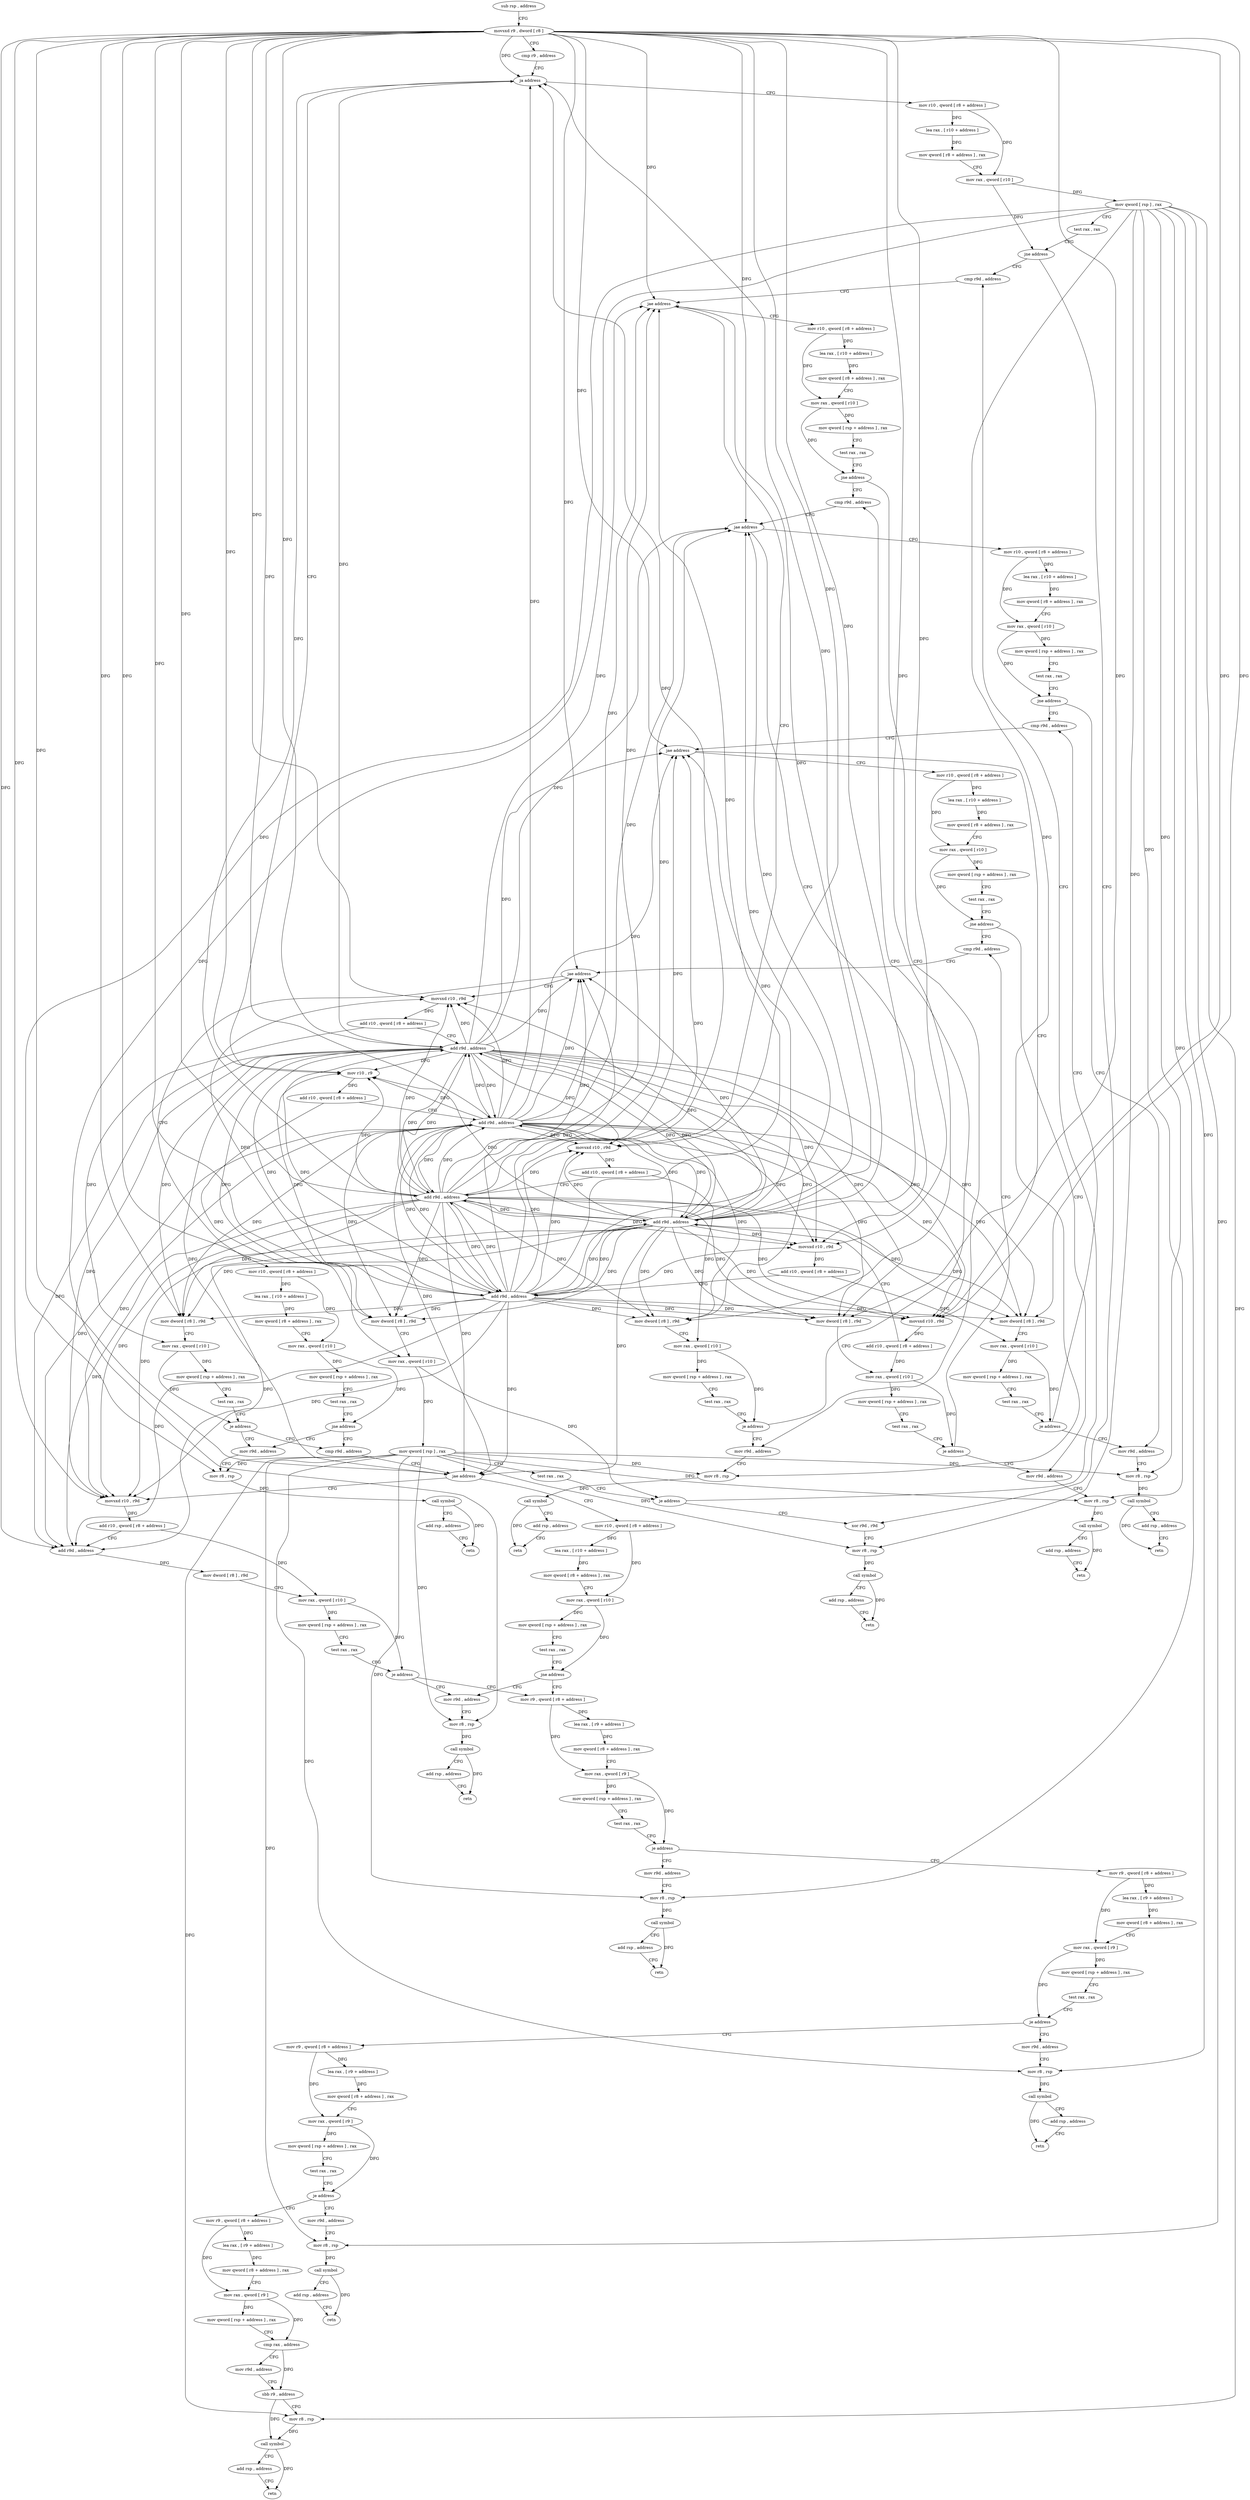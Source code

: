 digraph "func" {
"4406880" [label = "sub rsp , address" ]
"4406884" [label = "movsxd r9 , dword [ r8 ]" ]
"4406887" [label = "cmp r9 , address" ]
"4406891" [label = "ja address" ]
"4407266" [label = "mov r10 , qword [ r8 + address ]" ]
"4406897" [label = "mov r10 , r9" ]
"4407270" [label = "lea rax , [ r10 + address ]" ]
"4407274" [label = "mov qword [ r8 + address ] , rax" ]
"4407278" [label = "mov rax , qword [ r10 ]" ]
"4407281" [label = "mov qword [ rsp ] , rax" ]
"4407285" [label = "test rax , rax" ]
"4407288" [label = "jne address" ]
"4406927" [label = "cmp r9d , address" ]
"4407294" [label = "xor r9d , r9d" ]
"4406900" [label = "add r10 , qword [ r8 + address ]" ]
"4406904" [label = "add r9d , address" ]
"4406908" [label = "mov dword [ r8 ] , r9d" ]
"4406911" [label = "mov rax , qword [ r10 ]" ]
"4406914" [label = "mov qword [ rsp ] , rax" ]
"4406918" [label = "test rax , rax" ]
"4406921" [label = "je address" ]
"4406931" [label = "jae address" ]
"4407310" [label = "mov r10 , qword [ r8 + address ]" ]
"4406937" [label = "movsxd r10 , r9d" ]
"4407297" [label = "mov r8 , rsp" ]
"4407300" [label = "call symbol" ]
"4407305" [label = "add rsp , address" ]
"4407309" [label = "retn" ]
"4407314" [label = "lea rax , [ r10 + address ]" ]
"4407318" [label = "mov qword [ r8 + address ] , rax" ]
"4407322" [label = "mov rax , qword [ r10 ]" ]
"4407325" [label = "mov qword [ rsp + address ] , rax" ]
"4407330" [label = "test rax , rax" ]
"4407333" [label = "jne address" ]
"4406968" [label = "cmp r9d , address" ]
"4407339" [label = "mov r9d , address" ]
"4406940" [label = "add r10 , qword [ r8 + address ]" ]
"4406944" [label = "add r9d , address" ]
"4406948" [label = "mov dword [ r8 ] , r9d" ]
"4406951" [label = "mov rax , qword [ r10 ]" ]
"4406954" [label = "mov qword [ rsp + address ] , rax" ]
"4406959" [label = "test rax , rax" ]
"4406962" [label = "je address" ]
"4406972" [label = "jae address" ]
"4407358" [label = "mov r10 , qword [ r8 + address ]" ]
"4406978" [label = "movsxd r10 , r9d" ]
"4407345" [label = "mov r8 , rsp" ]
"4407348" [label = "call symbol" ]
"4407353" [label = "add rsp , address" ]
"4407357" [label = "retn" ]
"4407362" [label = "lea rax , [ r10 + address ]" ]
"4407366" [label = "mov qword [ r8 + address ] , rax" ]
"4407370" [label = "mov rax , qword [ r10 ]" ]
"4407373" [label = "mov qword [ rsp + address ] , rax" ]
"4407378" [label = "test rax , rax" ]
"4407381" [label = "jne address" ]
"4407009" [label = "cmp r9d , address" ]
"4407387" [label = "mov r9d , address" ]
"4406981" [label = "add r10 , qword [ r8 + address ]" ]
"4406985" [label = "add r9d , address" ]
"4406989" [label = "mov dword [ r8 ] , r9d" ]
"4406992" [label = "mov rax , qword [ r10 ]" ]
"4406995" [label = "mov qword [ rsp + address ] , rax" ]
"4407000" [label = "test rax , rax" ]
"4407003" [label = "je address" ]
"4407013" [label = "jae address" ]
"4407406" [label = "mov r10 , qword [ r8 + address ]" ]
"4407019" [label = "movsxd r10 , r9d" ]
"4407393" [label = "mov r8 , rsp" ]
"4407396" [label = "call symbol" ]
"4407401" [label = "add rsp , address" ]
"4407405" [label = "retn" ]
"4407410" [label = "lea rax , [ r10 + address ]" ]
"4407414" [label = "mov qword [ r8 + address ] , rax" ]
"4407418" [label = "mov rax , qword [ r10 ]" ]
"4407421" [label = "mov qword [ rsp + address ] , rax" ]
"4407426" [label = "test rax , rax" ]
"4407429" [label = "jne address" ]
"4407050" [label = "cmp r9d , address" ]
"4407435" [label = "mov r9d , address" ]
"4407022" [label = "add r10 , qword [ r8 + address ]" ]
"4407026" [label = "add r9d , address" ]
"4407030" [label = "mov dword [ r8 ] , r9d" ]
"4407033" [label = "mov rax , qword [ r10 ]" ]
"4407036" [label = "mov qword [ rsp + address ] , rax" ]
"4407041" [label = "test rax , rax" ]
"4407044" [label = "je address" ]
"4407054" [label = "jae address" ]
"4407454" [label = "mov r10 , qword [ r8 + address ]" ]
"4407060" [label = "movsxd r10 , r9d" ]
"4407441" [label = "mov r8 , rsp" ]
"4407444" [label = "call symbol" ]
"4407449" [label = "add rsp , address" ]
"4407453" [label = "retn" ]
"4407458" [label = "lea rax , [ r10 + address ]" ]
"4407462" [label = "mov qword [ r8 + address ] , rax" ]
"4407466" [label = "mov rax , qword [ r10 ]" ]
"4407469" [label = "mov qword [ rsp + address ] , rax" ]
"4407474" [label = "test rax , rax" ]
"4407477" [label = "jne address" ]
"4407091" [label = "cmp r9d , address" ]
"4407483" [label = "mov r9d , address" ]
"4407063" [label = "add r10 , qword [ r8 + address ]" ]
"4407067" [label = "add r9d , address" ]
"4407071" [label = "mov dword [ r8 ] , r9d" ]
"4407074" [label = "mov rax , qword [ r10 ]" ]
"4407077" [label = "mov qword [ rsp + address ] , rax" ]
"4407082" [label = "test rax , rax" ]
"4407085" [label = "je address" ]
"4407095" [label = "jae address" ]
"4407502" [label = "mov r10 , qword [ r8 + address ]" ]
"4407101" [label = "movsxd r10 , r9d" ]
"4407489" [label = "mov r8 , rsp" ]
"4407492" [label = "call symbol" ]
"4407497" [label = "add rsp , address" ]
"4407501" [label = "retn" ]
"4407506" [label = "lea rax , [ r10 + address ]" ]
"4407510" [label = "mov qword [ r8 + address ] , rax" ]
"4407514" [label = "mov rax , qword [ r10 ]" ]
"4407517" [label = "mov qword [ rsp + address ] , rax" ]
"4407522" [label = "test rax , rax" ]
"4407525" [label = "jne address" ]
"4407132" [label = "mov r9 , qword [ r8 + address ]" ]
"4407531" [label = "mov r9d , address" ]
"4407104" [label = "add r10 , qword [ r8 + address ]" ]
"4407108" [label = "add r9d , address" ]
"4407112" [label = "mov dword [ r8 ] , r9d" ]
"4407115" [label = "mov rax , qword [ r10 ]" ]
"4407118" [label = "mov qword [ rsp + address ] , rax" ]
"4407123" [label = "test rax , rax" ]
"4407126" [label = "je address" ]
"4407136" [label = "lea rax , [ r9 + address ]" ]
"4407140" [label = "mov qword [ r8 + address ] , rax" ]
"4407144" [label = "mov rax , qword [ r9 ]" ]
"4407147" [label = "mov qword [ rsp + address ] , rax" ]
"4407152" [label = "test rax , rax" ]
"4407155" [label = "je address" ]
"4407550" [label = "mov r9d , address" ]
"4407161" [label = "mov r9 , qword [ r8 + address ]" ]
"4407537" [label = "mov r8 , rsp" ]
"4407540" [label = "call symbol" ]
"4407545" [label = "add rsp , address" ]
"4407549" [label = "retn" ]
"4407556" [label = "mov r8 , rsp" ]
"4407559" [label = "call symbol" ]
"4407564" [label = "add rsp , address" ]
"4407568" [label = "retn" ]
"4407165" [label = "lea rax , [ r9 + address ]" ]
"4407169" [label = "mov qword [ r8 + address ] , rax" ]
"4407173" [label = "mov rax , qword [ r9 ]" ]
"4407176" [label = "mov qword [ rsp + address ] , rax" ]
"4407181" [label = "test rax , rax" ]
"4407184" [label = "je address" ]
"4407569" [label = "mov r9d , address" ]
"4407190" [label = "mov r9 , qword [ r8 + address ]" ]
"4407575" [label = "mov r8 , rsp" ]
"4407578" [label = "call symbol" ]
"4407583" [label = "add rsp , address" ]
"4407587" [label = "retn" ]
"4407194" [label = "lea rax , [ r9 + address ]" ]
"4407198" [label = "mov qword [ r8 + address ] , rax" ]
"4407202" [label = "mov rax , qword [ r9 ]" ]
"4407205" [label = "mov qword [ rsp + address ] , rax" ]
"4407210" [label = "test rax , rax" ]
"4407213" [label = "je address" ]
"4407588" [label = "mov r9d , address" ]
"4407219" [label = "mov r9 , qword [ r8 + address ]" ]
"4407594" [label = "mov r8 , rsp" ]
"4407597" [label = "call symbol" ]
"4407602" [label = "add rsp , address" ]
"4407606" [label = "retn" ]
"4407223" [label = "lea rax , [ r9 + address ]" ]
"4407227" [label = "mov qword [ r8 + address ] , rax" ]
"4407231" [label = "mov rax , qword [ r9 ]" ]
"4407234" [label = "mov qword [ rsp + address ] , rax" ]
"4407239" [label = "cmp rax , address" ]
"4407243" [label = "mov r9d , address" ]
"4407249" [label = "sbb r9 , address" ]
"4407253" [label = "mov r8 , rsp" ]
"4407256" [label = "call symbol" ]
"4407261" [label = "add rsp , address" ]
"4407265" [label = "retn" ]
"4406880" -> "4406884" [ label = "CFG" ]
"4406884" -> "4406887" [ label = "CFG" ]
"4406884" -> "4406891" [ label = "DFG" ]
"4406884" -> "4406897" [ label = "DFG" ]
"4406884" -> "4406904" [ label = "DFG" ]
"4406884" -> "4406908" [ label = "DFG" ]
"4406884" -> "4406931" [ label = "DFG" ]
"4406884" -> "4406937" [ label = "DFG" ]
"4406884" -> "4406944" [ label = "DFG" ]
"4406884" -> "4406948" [ label = "DFG" ]
"4406884" -> "4406972" [ label = "DFG" ]
"4406884" -> "4406978" [ label = "DFG" ]
"4406884" -> "4406985" [ label = "DFG" ]
"4406884" -> "4406989" [ label = "DFG" ]
"4406884" -> "4407013" [ label = "DFG" ]
"4406884" -> "4407019" [ label = "DFG" ]
"4406884" -> "4407026" [ label = "DFG" ]
"4406884" -> "4407030" [ label = "DFG" ]
"4406884" -> "4407054" [ label = "DFG" ]
"4406884" -> "4407060" [ label = "DFG" ]
"4406884" -> "4407067" [ label = "DFG" ]
"4406884" -> "4407071" [ label = "DFG" ]
"4406884" -> "4407095" [ label = "DFG" ]
"4406884" -> "4407101" [ label = "DFG" ]
"4406884" -> "4407108" [ label = "DFG" ]
"4406887" -> "4406891" [ label = "CFG" ]
"4406891" -> "4407266" [ label = "CFG" ]
"4406891" -> "4406897" [ label = "CFG" ]
"4407266" -> "4407270" [ label = "DFG" ]
"4407266" -> "4407278" [ label = "DFG" ]
"4406897" -> "4406900" [ label = "DFG" ]
"4407270" -> "4407274" [ label = "DFG" ]
"4407274" -> "4407278" [ label = "CFG" ]
"4407278" -> "4407281" [ label = "DFG" ]
"4407278" -> "4407288" [ label = "DFG" ]
"4407281" -> "4407285" [ label = "CFG" ]
"4407281" -> "4407297" [ label = "DFG" ]
"4407281" -> "4407345" [ label = "DFG" ]
"4407281" -> "4407393" [ label = "DFG" ]
"4407281" -> "4407441" [ label = "DFG" ]
"4407281" -> "4407489" [ label = "DFG" ]
"4407281" -> "4407537" [ label = "DFG" ]
"4407281" -> "4407556" [ label = "DFG" ]
"4407281" -> "4407575" [ label = "DFG" ]
"4407281" -> "4407594" [ label = "DFG" ]
"4407281" -> "4407253" [ label = "DFG" ]
"4407285" -> "4407288" [ label = "CFG" ]
"4407288" -> "4406927" [ label = "CFG" ]
"4407288" -> "4407294" [ label = "CFG" ]
"4406927" -> "4406931" [ label = "CFG" ]
"4407294" -> "4407297" [ label = "CFG" ]
"4406900" -> "4406904" [ label = "CFG" ]
"4406900" -> "4406911" [ label = "DFG" ]
"4406904" -> "4406908" [ label = "DFG" ]
"4406904" -> "4406891" [ label = "DFG" ]
"4406904" -> "4406897" [ label = "DFG" ]
"4406904" -> "4406931" [ label = "DFG" ]
"4406904" -> "4406937" [ label = "DFG" ]
"4406904" -> "4406944" [ label = "DFG" ]
"4406904" -> "4406948" [ label = "DFG" ]
"4406904" -> "4406972" [ label = "DFG" ]
"4406904" -> "4406978" [ label = "DFG" ]
"4406904" -> "4406985" [ label = "DFG" ]
"4406904" -> "4406989" [ label = "DFG" ]
"4406904" -> "4407013" [ label = "DFG" ]
"4406904" -> "4407019" [ label = "DFG" ]
"4406904" -> "4407026" [ label = "DFG" ]
"4406904" -> "4407030" [ label = "DFG" ]
"4406904" -> "4407054" [ label = "DFG" ]
"4406904" -> "4407060" [ label = "DFG" ]
"4406904" -> "4407067" [ label = "DFG" ]
"4406904" -> "4407071" [ label = "DFG" ]
"4406904" -> "4407095" [ label = "DFG" ]
"4406904" -> "4407101" [ label = "DFG" ]
"4406904" -> "4407108" [ label = "DFG" ]
"4406908" -> "4406911" [ label = "CFG" ]
"4406911" -> "4406914" [ label = "DFG" ]
"4406911" -> "4406921" [ label = "DFG" ]
"4406914" -> "4406918" [ label = "CFG" ]
"4406914" -> "4407297" [ label = "DFG" ]
"4406914" -> "4407345" [ label = "DFG" ]
"4406914" -> "4407393" [ label = "DFG" ]
"4406914" -> "4407441" [ label = "DFG" ]
"4406914" -> "4407489" [ label = "DFG" ]
"4406914" -> "4407537" [ label = "DFG" ]
"4406914" -> "4407556" [ label = "DFG" ]
"4406914" -> "4407575" [ label = "DFG" ]
"4406914" -> "4407594" [ label = "DFG" ]
"4406914" -> "4407253" [ label = "DFG" ]
"4406918" -> "4406921" [ label = "CFG" ]
"4406921" -> "4407294" [ label = "CFG" ]
"4406921" -> "4406927" [ label = "CFG" ]
"4406931" -> "4407310" [ label = "CFG" ]
"4406931" -> "4406937" [ label = "CFG" ]
"4407310" -> "4407314" [ label = "DFG" ]
"4407310" -> "4407322" [ label = "DFG" ]
"4406937" -> "4406940" [ label = "DFG" ]
"4407297" -> "4407300" [ label = "DFG" ]
"4407300" -> "4407305" [ label = "CFG" ]
"4407300" -> "4407309" [ label = "DFG" ]
"4407305" -> "4407309" [ label = "CFG" ]
"4407314" -> "4407318" [ label = "DFG" ]
"4407318" -> "4407322" [ label = "CFG" ]
"4407322" -> "4407325" [ label = "DFG" ]
"4407322" -> "4407333" [ label = "DFG" ]
"4407325" -> "4407330" [ label = "CFG" ]
"4407330" -> "4407333" [ label = "CFG" ]
"4407333" -> "4406968" [ label = "CFG" ]
"4407333" -> "4407339" [ label = "CFG" ]
"4406968" -> "4406972" [ label = "CFG" ]
"4407339" -> "4407345" [ label = "CFG" ]
"4406940" -> "4406944" [ label = "CFG" ]
"4406940" -> "4406951" [ label = "DFG" ]
"4406944" -> "4406948" [ label = "DFG" ]
"4406944" -> "4406891" [ label = "DFG" ]
"4406944" -> "4406897" [ label = "DFG" ]
"4406944" -> "4406904" [ label = "DFG" ]
"4406944" -> "4406908" [ label = "DFG" ]
"4406944" -> "4406931" [ label = "DFG" ]
"4406944" -> "4406937" [ label = "DFG" ]
"4406944" -> "4406972" [ label = "DFG" ]
"4406944" -> "4406978" [ label = "DFG" ]
"4406944" -> "4406985" [ label = "DFG" ]
"4406944" -> "4406989" [ label = "DFG" ]
"4406944" -> "4407013" [ label = "DFG" ]
"4406944" -> "4407019" [ label = "DFG" ]
"4406944" -> "4407026" [ label = "DFG" ]
"4406944" -> "4407030" [ label = "DFG" ]
"4406944" -> "4407054" [ label = "DFG" ]
"4406944" -> "4407060" [ label = "DFG" ]
"4406944" -> "4407067" [ label = "DFG" ]
"4406944" -> "4407071" [ label = "DFG" ]
"4406944" -> "4407095" [ label = "DFG" ]
"4406944" -> "4407101" [ label = "DFG" ]
"4406944" -> "4407108" [ label = "DFG" ]
"4406948" -> "4406951" [ label = "CFG" ]
"4406951" -> "4406954" [ label = "DFG" ]
"4406951" -> "4406962" [ label = "DFG" ]
"4406954" -> "4406959" [ label = "CFG" ]
"4406959" -> "4406962" [ label = "CFG" ]
"4406962" -> "4407339" [ label = "CFG" ]
"4406962" -> "4406968" [ label = "CFG" ]
"4406972" -> "4407358" [ label = "CFG" ]
"4406972" -> "4406978" [ label = "CFG" ]
"4407358" -> "4407362" [ label = "DFG" ]
"4407358" -> "4407370" [ label = "DFG" ]
"4406978" -> "4406981" [ label = "DFG" ]
"4407345" -> "4407348" [ label = "DFG" ]
"4407348" -> "4407353" [ label = "CFG" ]
"4407348" -> "4407357" [ label = "DFG" ]
"4407353" -> "4407357" [ label = "CFG" ]
"4407362" -> "4407366" [ label = "DFG" ]
"4407366" -> "4407370" [ label = "CFG" ]
"4407370" -> "4407373" [ label = "DFG" ]
"4407370" -> "4407381" [ label = "DFG" ]
"4407373" -> "4407378" [ label = "CFG" ]
"4407378" -> "4407381" [ label = "CFG" ]
"4407381" -> "4407009" [ label = "CFG" ]
"4407381" -> "4407387" [ label = "CFG" ]
"4407009" -> "4407013" [ label = "CFG" ]
"4407387" -> "4407393" [ label = "CFG" ]
"4406981" -> "4406985" [ label = "CFG" ]
"4406981" -> "4406992" [ label = "DFG" ]
"4406985" -> "4406989" [ label = "DFG" ]
"4406985" -> "4406891" [ label = "DFG" ]
"4406985" -> "4406897" [ label = "DFG" ]
"4406985" -> "4406904" [ label = "DFG" ]
"4406985" -> "4406908" [ label = "DFG" ]
"4406985" -> "4406931" [ label = "DFG" ]
"4406985" -> "4406937" [ label = "DFG" ]
"4406985" -> "4406944" [ label = "DFG" ]
"4406985" -> "4406948" [ label = "DFG" ]
"4406985" -> "4406972" [ label = "DFG" ]
"4406985" -> "4406978" [ label = "DFG" ]
"4406985" -> "4407013" [ label = "DFG" ]
"4406985" -> "4407019" [ label = "DFG" ]
"4406985" -> "4407026" [ label = "DFG" ]
"4406985" -> "4407030" [ label = "DFG" ]
"4406985" -> "4407054" [ label = "DFG" ]
"4406985" -> "4407060" [ label = "DFG" ]
"4406985" -> "4407067" [ label = "DFG" ]
"4406985" -> "4407071" [ label = "DFG" ]
"4406985" -> "4407095" [ label = "DFG" ]
"4406985" -> "4407101" [ label = "DFG" ]
"4406985" -> "4407108" [ label = "DFG" ]
"4406989" -> "4406992" [ label = "CFG" ]
"4406992" -> "4406995" [ label = "DFG" ]
"4406992" -> "4407003" [ label = "DFG" ]
"4406995" -> "4407000" [ label = "CFG" ]
"4407000" -> "4407003" [ label = "CFG" ]
"4407003" -> "4407387" [ label = "CFG" ]
"4407003" -> "4407009" [ label = "CFG" ]
"4407013" -> "4407406" [ label = "CFG" ]
"4407013" -> "4407019" [ label = "CFG" ]
"4407406" -> "4407410" [ label = "DFG" ]
"4407406" -> "4407418" [ label = "DFG" ]
"4407019" -> "4407022" [ label = "DFG" ]
"4407393" -> "4407396" [ label = "DFG" ]
"4407396" -> "4407401" [ label = "CFG" ]
"4407396" -> "4407405" [ label = "DFG" ]
"4407401" -> "4407405" [ label = "CFG" ]
"4407410" -> "4407414" [ label = "DFG" ]
"4407414" -> "4407418" [ label = "CFG" ]
"4407418" -> "4407421" [ label = "DFG" ]
"4407418" -> "4407429" [ label = "DFG" ]
"4407421" -> "4407426" [ label = "CFG" ]
"4407426" -> "4407429" [ label = "CFG" ]
"4407429" -> "4407050" [ label = "CFG" ]
"4407429" -> "4407435" [ label = "CFG" ]
"4407050" -> "4407054" [ label = "CFG" ]
"4407435" -> "4407441" [ label = "CFG" ]
"4407022" -> "4407026" [ label = "CFG" ]
"4407022" -> "4407033" [ label = "DFG" ]
"4407026" -> "4407030" [ label = "DFG" ]
"4407026" -> "4406891" [ label = "DFG" ]
"4407026" -> "4406897" [ label = "DFG" ]
"4407026" -> "4406904" [ label = "DFG" ]
"4407026" -> "4406908" [ label = "DFG" ]
"4407026" -> "4406931" [ label = "DFG" ]
"4407026" -> "4406937" [ label = "DFG" ]
"4407026" -> "4406944" [ label = "DFG" ]
"4407026" -> "4406948" [ label = "DFG" ]
"4407026" -> "4406972" [ label = "DFG" ]
"4407026" -> "4406978" [ label = "DFG" ]
"4407026" -> "4406985" [ label = "DFG" ]
"4407026" -> "4406989" [ label = "DFG" ]
"4407026" -> "4407013" [ label = "DFG" ]
"4407026" -> "4407019" [ label = "DFG" ]
"4407026" -> "4407054" [ label = "DFG" ]
"4407026" -> "4407060" [ label = "DFG" ]
"4407026" -> "4407067" [ label = "DFG" ]
"4407026" -> "4407071" [ label = "DFG" ]
"4407026" -> "4407095" [ label = "DFG" ]
"4407026" -> "4407101" [ label = "DFG" ]
"4407026" -> "4407108" [ label = "DFG" ]
"4407030" -> "4407033" [ label = "CFG" ]
"4407033" -> "4407036" [ label = "DFG" ]
"4407033" -> "4407044" [ label = "DFG" ]
"4407036" -> "4407041" [ label = "CFG" ]
"4407041" -> "4407044" [ label = "CFG" ]
"4407044" -> "4407435" [ label = "CFG" ]
"4407044" -> "4407050" [ label = "CFG" ]
"4407054" -> "4407454" [ label = "CFG" ]
"4407054" -> "4407060" [ label = "CFG" ]
"4407454" -> "4407458" [ label = "DFG" ]
"4407454" -> "4407466" [ label = "DFG" ]
"4407060" -> "4407063" [ label = "DFG" ]
"4407441" -> "4407444" [ label = "DFG" ]
"4407444" -> "4407449" [ label = "CFG" ]
"4407444" -> "4407453" [ label = "DFG" ]
"4407449" -> "4407453" [ label = "CFG" ]
"4407458" -> "4407462" [ label = "DFG" ]
"4407462" -> "4407466" [ label = "CFG" ]
"4407466" -> "4407469" [ label = "DFG" ]
"4407466" -> "4407477" [ label = "DFG" ]
"4407469" -> "4407474" [ label = "CFG" ]
"4407474" -> "4407477" [ label = "CFG" ]
"4407477" -> "4407091" [ label = "CFG" ]
"4407477" -> "4407483" [ label = "CFG" ]
"4407091" -> "4407095" [ label = "CFG" ]
"4407483" -> "4407489" [ label = "CFG" ]
"4407063" -> "4407067" [ label = "CFG" ]
"4407063" -> "4407074" [ label = "DFG" ]
"4407067" -> "4407071" [ label = "DFG" ]
"4407067" -> "4406891" [ label = "DFG" ]
"4407067" -> "4406897" [ label = "DFG" ]
"4407067" -> "4406904" [ label = "DFG" ]
"4407067" -> "4406908" [ label = "DFG" ]
"4407067" -> "4406931" [ label = "DFG" ]
"4407067" -> "4406937" [ label = "DFG" ]
"4407067" -> "4406944" [ label = "DFG" ]
"4407067" -> "4406948" [ label = "DFG" ]
"4407067" -> "4406972" [ label = "DFG" ]
"4407067" -> "4406978" [ label = "DFG" ]
"4407067" -> "4406985" [ label = "DFG" ]
"4407067" -> "4406989" [ label = "DFG" ]
"4407067" -> "4407013" [ label = "DFG" ]
"4407067" -> "4407019" [ label = "DFG" ]
"4407067" -> "4407026" [ label = "DFG" ]
"4407067" -> "4407030" [ label = "DFG" ]
"4407067" -> "4407054" [ label = "DFG" ]
"4407067" -> "4407060" [ label = "DFG" ]
"4407067" -> "4407095" [ label = "DFG" ]
"4407067" -> "4407101" [ label = "DFG" ]
"4407067" -> "4407108" [ label = "DFG" ]
"4407071" -> "4407074" [ label = "CFG" ]
"4407074" -> "4407077" [ label = "DFG" ]
"4407074" -> "4407085" [ label = "DFG" ]
"4407077" -> "4407082" [ label = "CFG" ]
"4407082" -> "4407085" [ label = "CFG" ]
"4407085" -> "4407483" [ label = "CFG" ]
"4407085" -> "4407091" [ label = "CFG" ]
"4407095" -> "4407502" [ label = "CFG" ]
"4407095" -> "4407101" [ label = "CFG" ]
"4407502" -> "4407506" [ label = "DFG" ]
"4407502" -> "4407514" [ label = "DFG" ]
"4407101" -> "4407104" [ label = "DFG" ]
"4407489" -> "4407492" [ label = "DFG" ]
"4407492" -> "4407497" [ label = "CFG" ]
"4407492" -> "4407501" [ label = "DFG" ]
"4407497" -> "4407501" [ label = "CFG" ]
"4407506" -> "4407510" [ label = "DFG" ]
"4407510" -> "4407514" [ label = "CFG" ]
"4407514" -> "4407517" [ label = "DFG" ]
"4407514" -> "4407525" [ label = "DFG" ]
"4407517" -> "4407522" [ label = "CFG" ]
"4407522" -> "4407525" [ label = "CFG" ]
"4407525" -> "4407132" [ label = "CFG" ]
"4407525" -> "4407531" [ label = "CFG" ]
"4407132" -> "4407136" [ label = "DFG" ]
"4407132" -> "4407144" [ label = "DFG" ]
"4407531" -> "4407537" [ label = "CFG" ]
"4407104" -> "4407108" [ label = "CFG" ]
"4407104" -> "4407115" [ label = "DFG" ]
"4407108" -> "4407112" [ label = "DFG" ]
"4407112" -> "4407115" [ label = "CFG" ]
"4407115" -> "4407118" [ label = "DFG" ]
"4407115" -> "4407126" [ label = "DFG" ]
"4407118" -> "4407123" [ label = "CFG" ]
"4407123" -> "4407126" [ label = "CFG" ]
"4407126" -> "4407531" [ label = "CFG" ]
"4407126" -> "4407132" [ label = "CFG" ]
"4407136" -> "4407140" [ label = "DFG" ]
"4407140" -> "4407144" [ label = "CFG" ]
"4407144" -> "4407147" [ label = "DFG" ]
"4407144" -> "4407155" [ label = "DFG" ]
"4407147" -> "4407152" [ label = "CFG" ]
"4407152" -> "4407155" [ label = "CFG" ]
"4407155" -> "4407550" [ label = "CFG" ]
"4407155" -> "4407161" [ label = "CFG" ]
"4407550" -> "4407556" [ label = "CFG" ]
"4407161" -> "4407165" [ label = "DFG" ]
"4407161" -> "4407173" [ label = "DFG" ]
"4407537" -> "4407540" [ label = "DFG" ]
"4407540" -> "4407545" [ label = "CFG" ]
"4407540" -> "4407549" [ label = "DFG" ]
"4407545" -> "4407549" [ label = "CFG" ]
"4407556" -> "4407559" [ label = "DFG" ]
"4407559" -> "4407564" [ label = "CFG" ]
"4407559" -> "4407568" [ label = "DFG" ]
"4407564" -> "4407568" [ label = "CFG" ]
"4407165" -> "4407169" [ label = "DFG" ]
"4407169" -> "4407173" [ label = "CFG" ]
"4407173" -> "4407176" [ label = "DFG" ]
"4407173" -> "4407184" [ label = "DFG" ]
"4407176" -> "4407181" [ label = "CFG" ]
"4407181" -> "4407184" [ label = "CFG" ]
"4407184" -> "4407569" [ label = "CFG" ]
"4407184" -> "4407190" [ label = "CFG" ]
"4407569" -> "4407575" [ label = "CFG" ]
"4407190" -> "4407194" [ label = "DFG" ]
"4407190" -> "4407202" [ label = "DFG" ]
"4407575" -> "4407578" [ label = "DFG" ]
"4407578" -> "4407583" [ label = "CFG" ]
"4407578" -> "4407587" [ label = "DFG" ]
"4407583" -> "4407587" [ label = "CFG" ]
"4407194" -> "4407198" [ label = "DFG" ]
"4407198" -> "4407202" [ label = "CFG" ]
"4407202" -> "4407205" [ label = "DFG" ]
"4407202" -> "4407213" [ label = "DFG" ]
"4407205" -> "4407210" [ label = "CFG" ]
"4407210" -> "4407213" [ label = "CFG" ]
"4407213" -> "4407588" [ label = "CFG" ]
"4407213" -> "4407219" [ label = "CFG" ]
"4407588" -> "4407594" [ label = "CFG" ]
"4407219" -> "4407223" [ label = "DFG" ]
"4407219" -> "4407231" [ label = "DFG" ]
"4407594" -> "4407597" [ label = "DFG" ]
"4407597" -> "4407602" [ label = "CFG" ]
"4407597" -> "4407606" [ label = "DFG" ]
"4407602" -> "4407606" [ label = "CFG" ]
"4407223" -> "4407227" [ label = "DFG" ]
"4407227" -> "4407231" [ label = "CFG" ]
"4407231" -> "4407234" [ label = "DFG" ]
"4407231" -> "4407239" [ label = "DFG" ]
"4407234" -> "4407239" [ label = "CFG" ]
"4407239" -> "4407243" [ label = "CFG" ]
"4407239" -> "4407249" [ label = "DFG" ]
"4407243" -> "4407249" [ label = "CFG" ]
"4407249" -> "4407253" [ label = "CFG" ]
"4407249" -> "4407256" [ label = "DFG" ]
"4407253" -> "4407256" [ label = "DFG" ]
"4407256" -> "4407261" [ label = "CFG" ]
"4407256" -> "4407265" [ label = "DFG" ]
"4407261" -> "4407265" [ label = "CFG" ]
}
